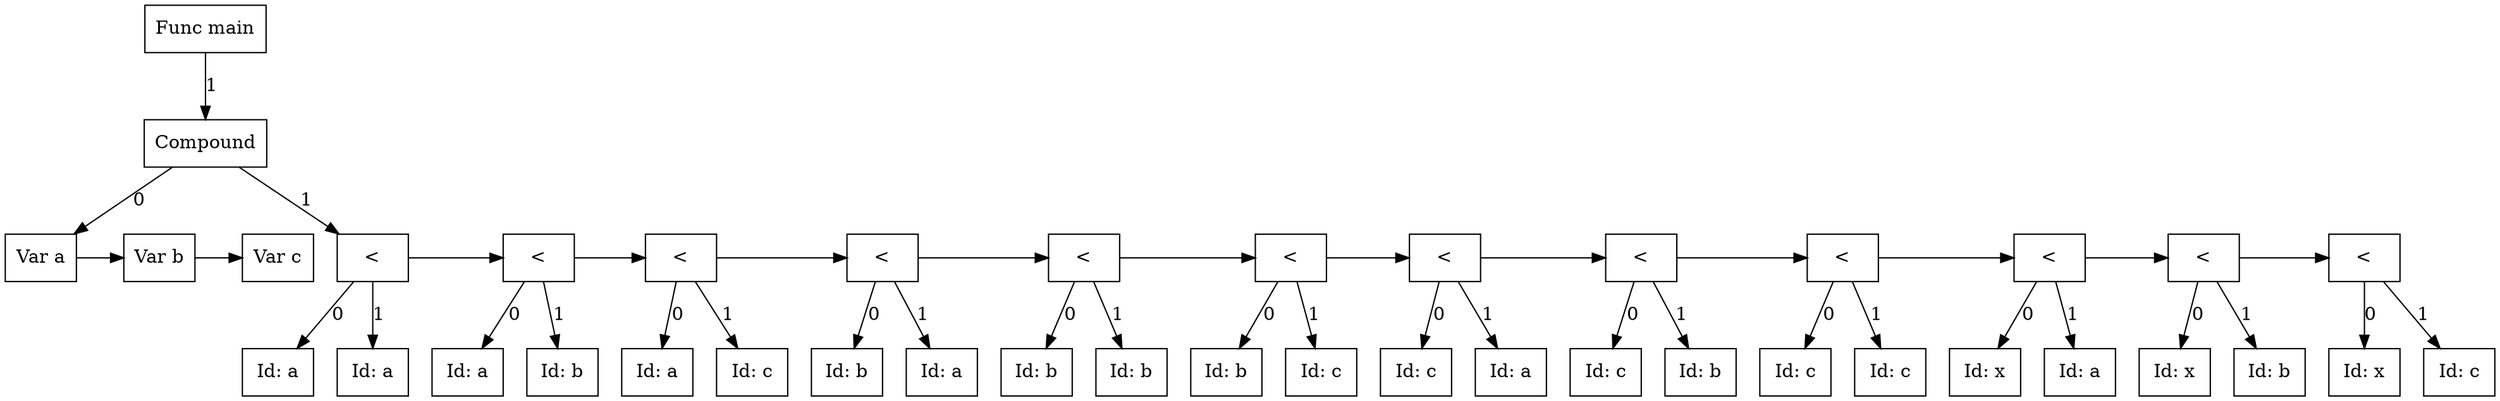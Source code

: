 digraph G {
node40 [label="Func main"; shape=box];
subgraph childNames_40 {
rankdir="LR"; rank="same"; ordering=out
node39 [label="Compound"; shape=box];
}

subgraph childPtrs_40 {
rankdir="TB";
node40 -> node39 [label="1"];
}

subgraph childNames_39 {
rankdir="LR"; rank="same"; ordering=out
node0 [label="Var a"; shape=box];
node5 [label="<"; shape=box];
}

subgraph childPtrs_39 {
rankdir="TB";
node39 -> node0 [label="0"];
node39 -> node5 [label="1"];
}

subgraph SibNames_0 {
rankdir="LR"; rank="same";
node0 [label="Var a"; shape=box];
node1 [label="Var b"; shape=box];
node2 [label="Var c"; shape=box];
}

subgraph SibPtrs_0 {
rankdir="LR";
node0 -> node1;
node1 -> node2;
}

subgraph childNames_5 {
rankdir="LR"; rank="same"; ordering=out
node3 [label="Id: a"; shape=box];
node4 [label="Id: a"; shape=box];
}

subgraph childPtrs_5 {
rankdir="TB";
node5 -> node3 [label="0"];
node5 -> node4 [label="1"];
}

subgraph SibNames_5 {
rankdir="LR"; rank="same";
node5 [label="<"; shape=box];
node8 [label="<"; shape=box];
node11 [label="<"; shape=box];
node14 [label="<"; shape=box];
node17 [label="<"; shape=box];
node20 [label="<"; shape=box];
node23 [label="<"; shape=box];
node26 [label="<"; shape=box];
node29 [label="<"; shape=box];
node32 [label="<"; shape=box];
node35 [label="<"; shape=box];
node38 [label="<"; shape=box];
}

subgraph SibPtrs_5 {
rankdir="LR";
node5 -> node8;
node8 -> node11;
node11 -> node14;
node14 -> node17;
node17 -> node20;
node20 -> node23;
node23 -> node26;
node26 -> node29;
node29 -> node32;
node32 -> node35;
node35 -> node38;
}

subgraph childNames_8 {
rankdir="LR"; rank="same"; ordering=out
node6 [label="Id: a"; shape=box];
node7 [label="Id: b"; shape=box];
}

subgraph childPtrs_8 {
rankdir="TB";
node8 -> node6 [label="0"];
node8 -> node7 [label="1"];
}

subgraph childNames_11 {
rankdir="LR"; rank="same"; ordering=out
node9 [label="Id: a"; shape=box];
node10 [label="Id: c"; shape=box];
}

subgraph childPtrs_11 {
rankdir="TB";
node11 -> node9 [label="0"];
node11 -> node10 [label="1"];
}

subgraph childNames_14 {
rankdir="LR"; rank="same"; ordering=out
node12 [label="Id: b"; shape=box];
node13 [label="Id: a"; shape=box];
}

subgraph childPtrs_14 {
rankdir="TB";
node14 -> node12 [label="0"];
node14 -> node13 [label="1"];
}

subgraph childNames_17 {
rankdir="LR"; rank="same"; ordering=out
node15 [label="Id: b"; shape=box];
node16 [label="Id: b"; shape=box];
}

subgraph childPtrs_17 {
rankdir="TB";
node17 -> node15 [label="0"];
node17 -> node16 [label="1"];
}

subgraph childNames_20 {
rankdir="LR"; rank="same"; ordering=out
node18 [label="Id: b"; shape=box];
node19 [label="Id: c"; shape=box];
}

subgraph childPtrs_20 {
rankdir="TB";
node20 -> node18 [label="0"];
node20 -> node19 [label="1"];
}

subgraph childNames_23 {
rankdir="LR"; rank="same"; ordering=out
node21 [label="Id: c"; shape=box];
node22 [label="Id: a"; shape=box];
}

subgraph childPtrs_23 {
rankdir="TB";
node23 -> node21 [label="0"];
node23 -> node22 [label="1"];
}

subgraph childNames_26 {
rankdir="LR"; rank="same"; ordering=out
node24 [label="Id: c"; shape=box];
node25 [label="Id: b"; shape=box];
}

subgraph childPtrs_26 {
rankdir="TB";
node26 -> node24 [label="0"];
node26 -> node25 [label="1"];
}

subgraph childNames_29 {
rankdir="LR"; rank="same"; ordering=out
node27 [label="Id: c"; shape=box];
node28 [label="Id: c"; shape=box];
}

subgraph childPtrs_29 {
rankdir="TB";
node29 -> node27 [label="0"];
node29 -> node28 [label="1"];
}

subgraph childNames_32 {
rankdir="LR"; rank="same"; ordering=out
node30 [label="Id: x"; shape=box];
node31 [label="Id: a"; shape=box];
}

subgraph childPtrs_32 {
rankdir="TB";
node32 -> node30 [label="0"];
node32 -> node31 [label="1"];
}

subgraph childNames_35 {
rankdir="LR"; rank="same"; ordering=out
node33 [label="Id: x"; shape=box];
node34 [label="Id: b"; shape=box];
}

subgraph childPtrs_35 {
rankdir="TB";
node35 -> node33 [label="0"];
node35 -> node34 [label="1"];
}

subgraph childNames_38 {
rankdir="LR"; rank="same"; ordering=out
node36 [label="Id: x"; shape=box];
node37 [label="Id: c"; shape=box];
}

subgraph childPtrs_38 {
rankdir="TB";
node38 -> node36 [label="0"];
node38 -> node37 [label="1"];
}

}
